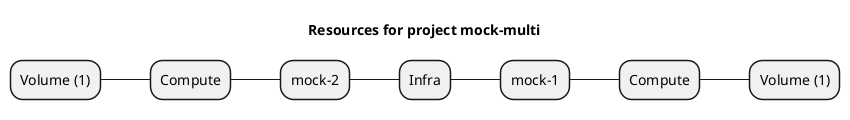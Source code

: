 @startmindmap
title Resources for project mock-multi
skinparam monochrome true
+ Infra
++ mock-1
+++ Compute
++++ Volume (1)
-- mock-2
--- Compute
---- Volume (1)
@endmindmap